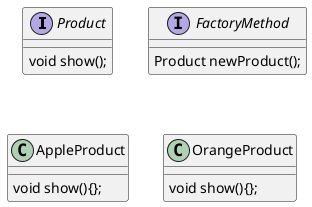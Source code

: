 @startuml

interface Product{
    void show();
}

interface FactoryMethod{
    Product newProduct();
}

class AppleProduct{
      void show(){};
}

class OrangeProduct{
      void show(){};
}

@enduml